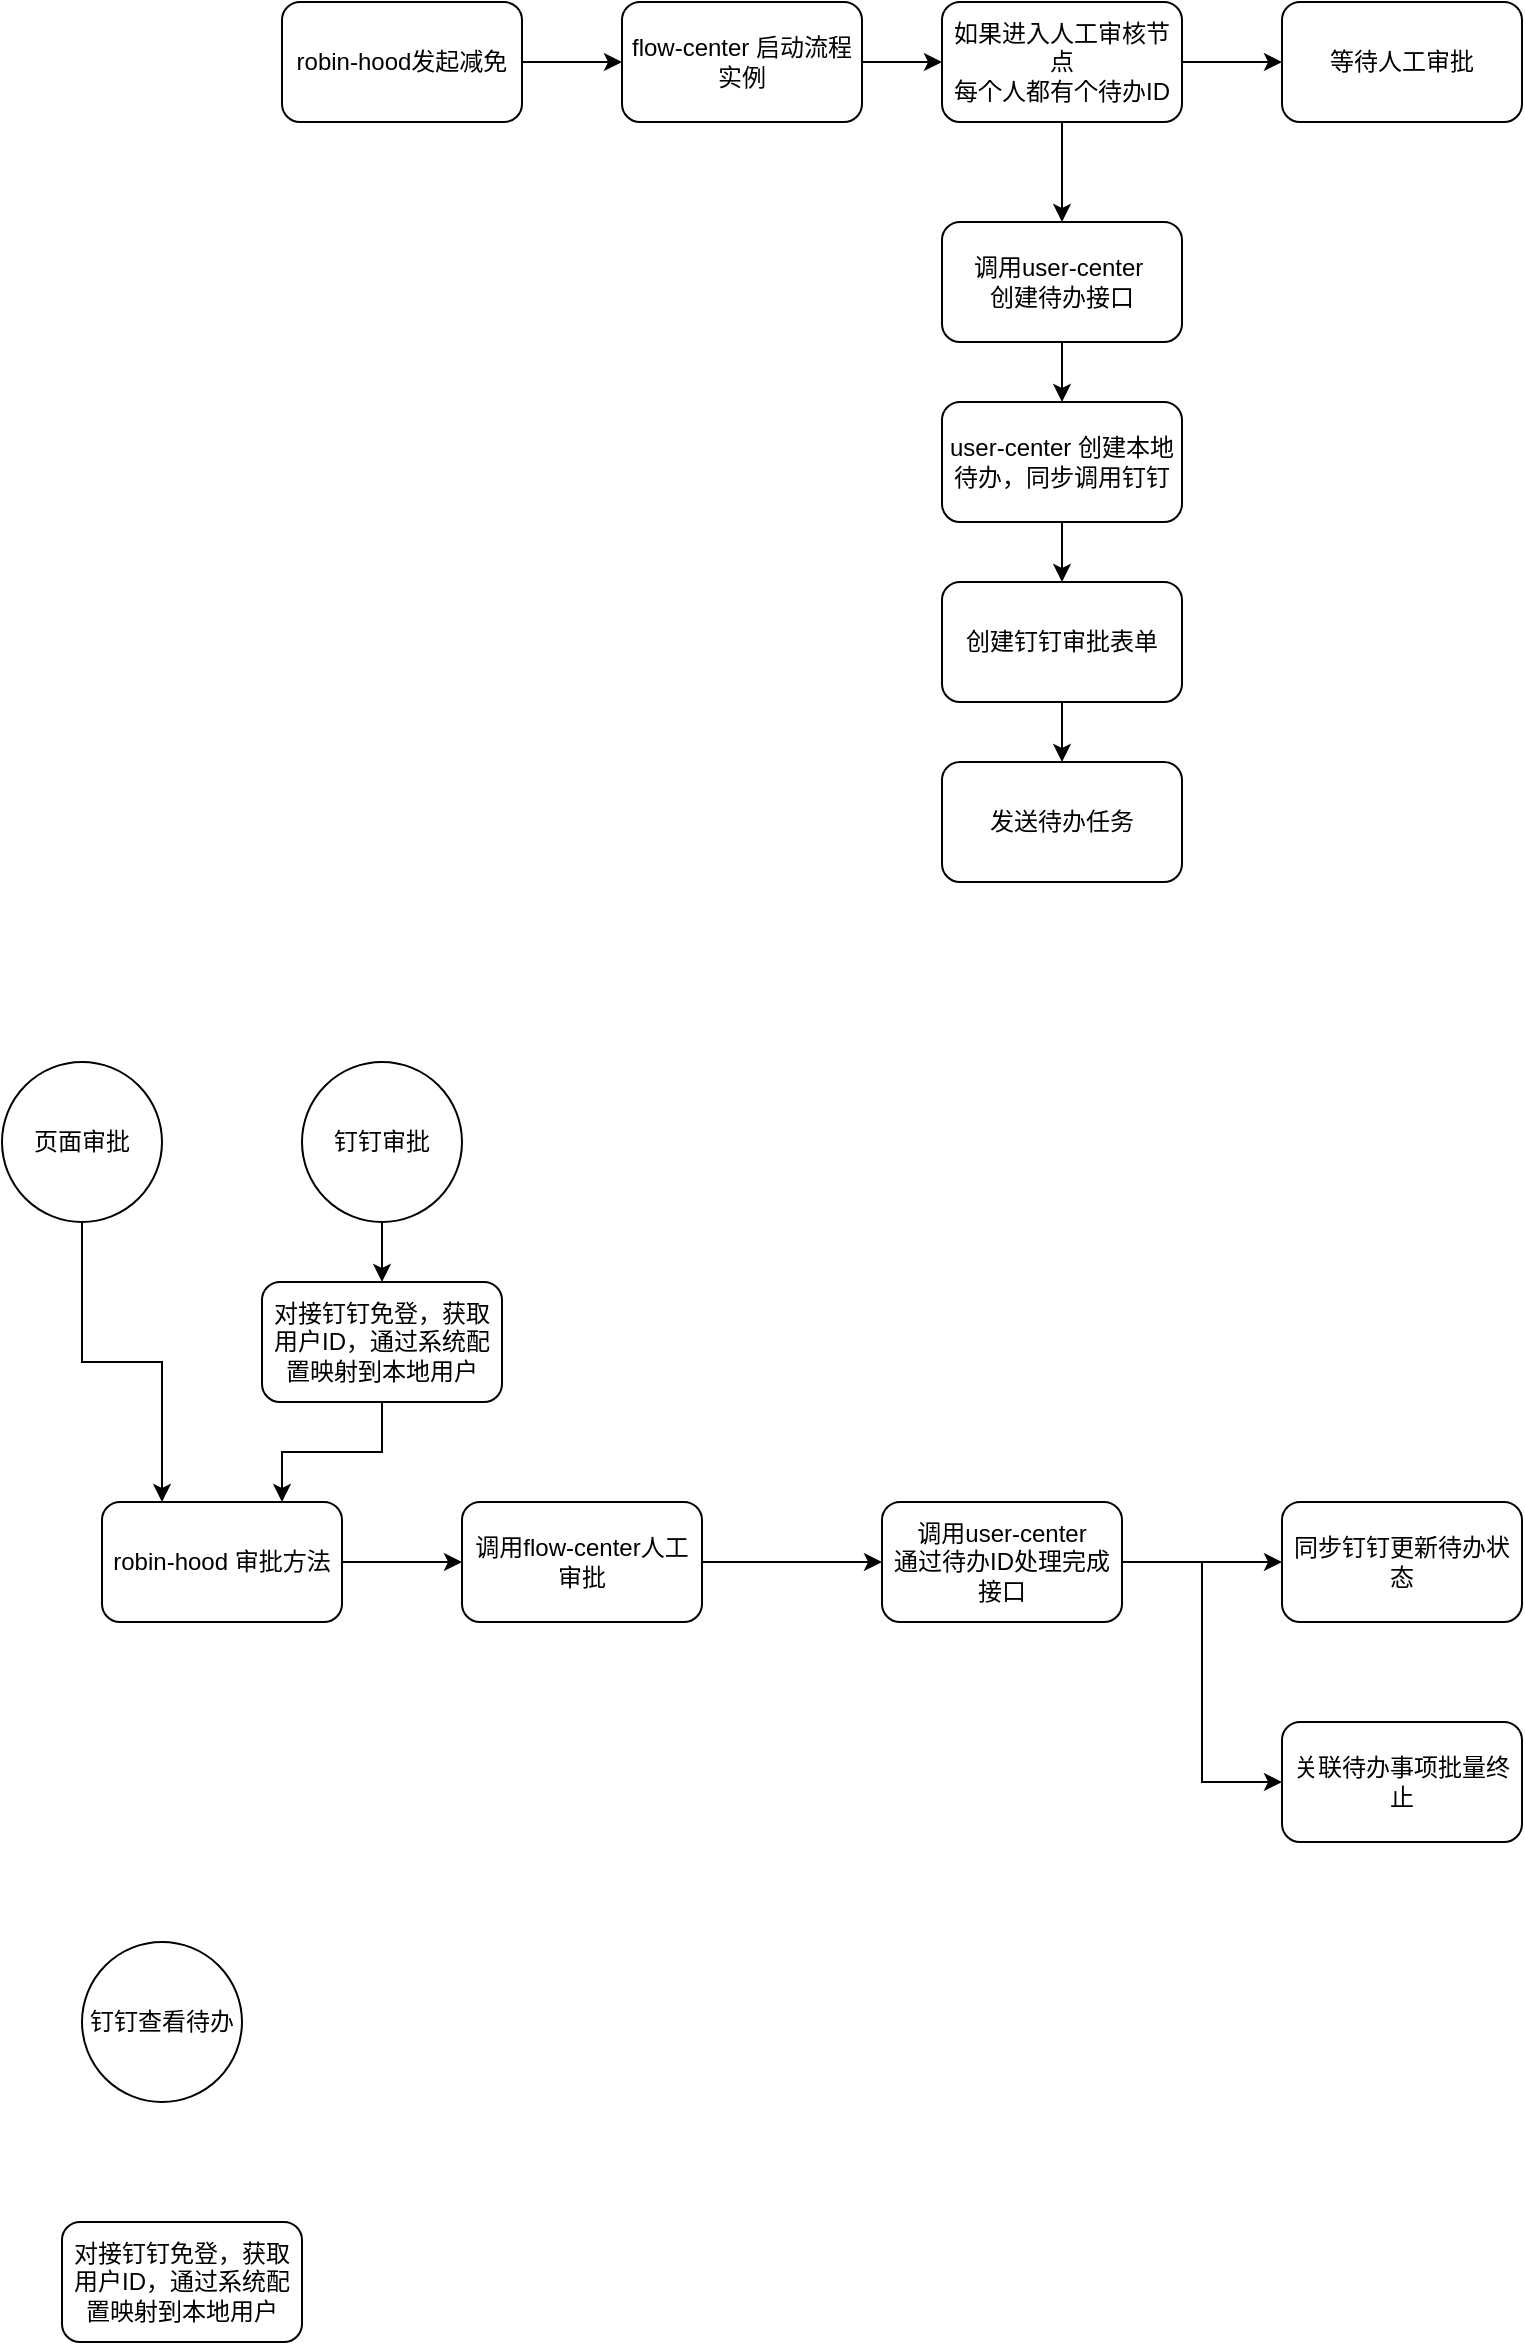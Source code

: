 <mxfile version="17.4.3" type="github">
  <diagram id="V66LFyJMfqvD_itr0hJN" name="Page-1">
    <mxGraphModel dx="897" dy="589" grid="1" gridSize="10" guides="1" tooltips="1" connect="1" arrows="1" fold="1" page="1" pageScale="1" pageWidth="827" pageHeight="1169" math="0" shadow="0">
      <root>
        <mxCell id="0" />
        <mxCell id="1" parent="0" />
        <mxCell id="jmDJpXwEOt9g27hDiZsJ-4" value="" style="edgeStyle=orthogonalEdgeStyle;rounded=0;orthogonalLoop=1;jettySize=auto;html=1;" edge="1" parent="1" source="jmDJpXwEOt9g27hDiZsJ-2" target="jmDJpXwEOt9g27hDiZsJ-3">
          <mxGeometry relative="1" as="geometry" />
        </mxCell>
        <mxCell id="jmDJpXwEOt9g27hDiZsJ-2" value="&lt;span&gt;robin-hood发起减免&lt;/span&gt;" style="rounded=1;whiteSpace=wrap;html=1;" vertex="1" parent="1">
          <mxGeometry x="180" y="60" width="120" height="60" as="geometry" />
        </mxCell>
        <mxCell id="jmDJpXwEOt9g27hDiZsJ-6" value="" style="edgeStyle=orthogonalEdgeStyle;rounded=0;orthogonalLoop=1;jettySize=auto;html=1;" edge="1" parent="1" source="jmDJpXwEOt9g27hDiZsJ-3" target="jmDJpXwEOt9g27hDiZsJ-5">
          <mxGeometry relative="1" as="geometry" />
        </mxCell>
        <mxCell id="jmDJpXwEOt9g27hDiZsJ-3" value="flow-center 启动流程实例" style="rounded=1;whiteSpace=wrap;html=1;" vertex="1" parent="1">
          <mxGeometry x="350" y="60" width="120" height="60" as="geometry" />
        </mxCell>
        <mxCell id="jmDJpXwEOt9g27hDiZsJ-8" value="" style="edgeStyle=orthogonalEdgeStyle;rounded=0;orthogonalLoop=1;jettySize=auto;html=1;" edge="1" parent="1" source="jmDJpXwEOt9g27hDiZsJ-5" target="jmDJpXwEOt9g27hDiZsJ-7">
          <mxGeometry relative="1" as="geometry" />
        </mxCell>
        <mxCell id="jmDJpXwEOt9g27hDiZsJ-16" value="" style="edgeStyle=orthogonalEdgeStyle;rounded=0;orthogonalLoop=1;jettySize=auto;html=1;fontFamily=Helvetica;fontSize=12;fontColor=default;" edge="1" parent="1" source="jmDJpXwEOt9g27hDiZsJ-5" target="jmDJpXwEOt9g27hDiZsJ-15">
          <mxGeometry relative="1" as="geometry" />
        </mxCell>
        <mxCell id="jmDJpXwEOt9g27hDiZsJ-5" value="如果进入人工审核节点&lt;br&gt;每个人都有个待办ID" style="rounded=1;whiteSpace=wrap;html=1;" vertex="1" parent="1">
          <mxGeometry x="510" y="60" width="120" height="60" as="geometry" />
        </mxCell>
        <mxCell id="jmDJpXwEOt9g27hDiZsJ-10" value="" style="edgeStyle=orthogonalEdgeStyle;rounded=0;orthogonalLoop=1;jettySize=auto;html=1;" edge="1" parent="1" source="jmDJpXwEOt9g27hDiZsJ-7" target="jmDJpXwEOt9g27hDiZsJ-9">
          <mxGeometry relative="1" as="geometry" />
        </mxCell>
        <mxCell id="jmDJpXwEOt9g27hDiZsJ-7" value="调用user-center&amp;nbsp;&lt;br&gt;创建待办接口" style="rounded=1;whiteSpace=wrap;html=1;" vertex="1" parent="1">
          <mxGeometry x="510" y="170" width="120" height="60" as="geometry" />
        </mxCell>
        <mxCell id="jmDJpXwEOt9g27hDiZsJ-12" value="" style="edgeStyle=orthogonalEdgeStyle;rounded=0;orthogonalLoop=1;jettySize=auto;html=1;fontFamily=Helvetica;fontSize=12;fontColor=default;" edge="1" parent="1" source="jmDJpXwEOt9g27hDiZsJ-9" target="jmDJpXwEOt9g27hDiZsJ-11">
          <mxGeometry relative="1" as="geometry" />
        </mxCell>
        <mxCell id="jmDJpXwEOt9g27hDiZsJ-9" value="user-center 创建本地待办，同步调用钉钉" style="rounded=1;whiteSpace=wrap;html=1;" vertex="1" parent="1">
          <mxGeometry x="510" y="260" width="120" height="60" as="geometry" />
        </mxCell>
        <mxCell id="jmDJpXwEOt9g27hDiZsJ-14" value="" style="edgeStyle=orthogonalEdgeStyle;rounded=0;orthogonalLoop=1;jettySize=auto;html=1;fontFamily=Helvetica;fontSize=12;fontColor=default;" edge="1" parent="1" source="jmDJpXwEOt9g27hDiZsJ-11" target="jmDJpXwEOt9g27hDiZsJ-13">
          <mxGeometry relative="1" as="geometry" />
        </mxCell>
        <mxCell id="jmDJpXwEOt9g27hDiZsJ-11" value="创建钉钉审批表单" style="rounded=1;whiteSpace=wrap;html=1;" vertex="1" parent="1">
          <mxGeometry x="510" y="350" width="120" height="60" as="geometry" />
        </mxCell>
        <mxCell id="jmDJpXwEOt9g27hDiZsJ-13" value="发送待办任务" style="rounded=1;whiteSpace=wrap;html=1;fontFamily=Helvetica;fontSize=12;fontColor=default;strokeColor=default;fillColor=default;" vertex="1" parent="1">
          <mxGeometry x="510" y="440" width="120" height="60" as="geometry" />
        </mxCell>
        <mxCell id="jmDJpXwEOt9g27hDiZsJ-15" value="等待人工审批" style="rounded=1;whiteSpace=wrap;html=1;fontFamily=Helvetica;fontSize=12;fontColor=default;strokeColor=default;fillColor=default;" vertex="1" parent="1">
          <mxGeometry x="680" y="60" width="120" height="60" as="geometry" />
        </mxCell>
        <mxCell id="jmDJpXwEOt9g27hDiZsJ-27" value="" style="edgeStyle=orthogonalEdgeStyle;rounded=0;orthogonalLoop=1;jettySize=auto;html=1;fontFamily=Helvetica;fontSize=12;fontColor=default;" edge="1" parent="1" source="jmDJpXwEOt9g27hDiZsJ-17" target="jmDJpXwEOt9g27hDiZsJ-26">
          <mxGeometry relative="1" as="geometry" />
        </mxCell>
        <mxCell id="jmDJpXwEOt9g27hDiZsJ-17" value="robin-hood 审批方法" style="rounded=1;whiteSpace=wrap;html=1;fontFamily=Helvetica;fontSize=12;fontColor=default;strokeColor=default;fillColor=default;" vertex="1" parent="1">
          <mxGeometry x="90" y="810" width="120" height="60" as="geometry" />
        </mxCell>
        <mxCell id="jmDJpXwEOt9g27hDiZsJ-20" style="edgeStyle=orthogonalEdgeStyle;rounded=0;orthogonalLoop=1;jettySize=auto;html=1;fontFamily=Helvetica;fontSize=12;fontColor=default;entryX=0.25;entryY=0;entryDx=0;entryDy=0;" edge="1" parent="1" source="jmDJpXwEOt9g27hDiZsJ-18" target="jmDJpXwEOt9g27hDiZsJ-17">
          <mxGeometry relative="1" as="geometry" />
        </mxCell>
        <mxCell id="jmDJpXwEOt9g27hDiZsJ-18" value="页面审批" style="ellipse;whiteSpace=wrap;html=1;aspect=fixed;rounded=1;fontFamily=Helvetica;fontSize=12;fontColor=default;strokeColor=default;fillColor=default;" vertex="1" parent="1">
          <mxGeometry x="40" y="590" width="80" height="80" as="geometry" />
        </mxCell>
        <mxCell id="jmDJpXwEOt9g27hDiZsJ-24" value="" style="edgeStyle=orthogonalEdgeStyle;rounded=0;orthogonalLoop=1;jettySize=auto;html=1;fontFamily=Helvetica;fontSize=12;fontColor=default;" edge="1" parent="1" source="jmDJpXwEOt9g27hDiZsJ-19" target="jmDJpXwEOt9g27hDiZsJ-23">
          <mxGeometry relative="1" as="geometry" />
        </mxCell>
        <mxCell id="jmDJpXwEOt9g27hDiZsJ-19" value="钉钉审批" style="ellipse;whiteSpace=wrap;html=1;aspect=fixed;rounded=1;fontFamily=Helvetica;fontSize=12;fontColor=default;strokeColor=default;fillColor=default;" vertex="1" parent="1">
          <mxGeometry x="190" y="590" width="80" height="80" as="geometry" />
        </mxCell>
        <mxCell id="jmDJpXwEOt9g27hDiZsJ-25" style="edgeStyle=orthogonalEdgeStyle;rounded=0;orthogonalLoop=1;jettySize=auto;html=1;entryX=0.75;entryY=0;entryDx=0;entryDy=0;fontFamily=Helvetica;fontSize=12;fontColor=default;" edge="1" parent="1" source="jmDJpXwEOt9g27hDiZsJ-23" target="jmDJpXwEOt9g27hDiZsJ-17">
          <mxGeometry relative="1" as="geometry" />
        </mxCell>
        <mxCell id="jmDJpXwEOt9g27hDiZsJ-23" value="对接钉钉免登，获取用户ID，通过系统配置映射到本地用户" style="rounded=1;whiteSpace=wrap;html=1;fontFamily=Helvetica;fontSize=12;fontColor=default;strokeColor=default;fillColor=default;" vertex="1" parent="1">
          <mxGeometry x="170" y="700" width="120" height="60" as="geometry" />
        </mxCell>
        <mxCell id="jmDJpXwEOt9g27hDiZsJ-29" value="" style="edgeStyle=orthogonalEdgeStyle;rounded=0;orthogonalLoop=1;jettySize=auto;html=1;fontFamily=Helvetica;fontSize=12;fontColor=default;" edge="1" parent="1" source="jmDJpXwEOt9g27hDiZsJ-26" target="jmDJpXwEOt9g27hDiZsJ-28">
          <mxGeometry relative="1" as="geometry" />
        </mxCell>
        <mxCell id="jmDJpXwEOt9g27hDiZsJ-26" value="调用flow-center人工审批" style="rounded=1;whiteSpace=wrap;html=1;fontFamily=Helvetica;fontSize=12;fontColor=default;strokeColor=default;fillColor=default;" vertex="1" parent="1">
          <mxGeometry x="270" y="810" width="120" height="60" as="geometry" />
        </mxCell>
        <mxCell id="jmDJpXwEOt9g27hDiZsJ-31" value="" style="edgeStyle=orthogonalEdgeStyle;rounded=0;orthogonalLoop=1;jettySize=auto;html=1;fontFamily=Helvetica;fontSize=12;fontColor=default;" edge="1" parent="1" source="jmDJpXwEOt9g27hDiZsJ-28" target="jmDJpXwEOt9g27hDiZsJ-30">
          <mxGeometry relative="1" as="geometry" />
        </mxCell>
        <mxCell id="jmDJpXwEOt9g27hDiZsJ-33" style="edgeStyle=orthogonalEdgeStyle;rounded=0;orthogonalLoop=1;jettySize=auto;html=1;entryX=0;entryY=0.5;entryDx=0;entryDy=0;fontFamily=Helvetica;fontSize=12;fontColor=default;" edge="1" parent="1" source="jmDJpXwEOt9g27hDiZsJ-28" target="jmDJpXwEOt9g27hDiZsJ-32">
          <mxGeometry relative="1" as="geometry" />
        </mxCell>
        <mxCell id="jmDJpXwEOt9g27hDiZsJ-28" value="调用user-center&lt;br&gt;通过待办ID处理完成接口" style="rounded=1;whiteSpace=wrap;html=1;fontFamily=Helvetica;fontSize=12;fontColor=default;strokeColor=default;fillColor=default;" vertex="1" parent="1">
          <mxGeometry x="480" y="810" width="120" height="60" as="geometry" />
        </mxCell>
        <mxCell id="jmDJpXwEOt9g27hDiZsJ-30" value="同步钉钉更新待办状态" style="rounded=1;whiteSpace=wrap;html=1;fontFamily=Helvetica;fontSize=12;fontColor=default;strokeColor=default;fillColor=default;" vertex="1" parent="1">
          <mxGeometry x="680" y="810" width="120" height="60" as="geometry" />
        </mxCell>
        <mxCell id="jmDJpXwEOt9g27hDiZsJ-32" value="关联待办事项批量终止" style="rounded=1;whiteSpace=wrap;html=1;fontFamily=Helvetica;fontSize=12;fontColor=default;strokeColor=default;fillColor=default;" vertex="1" parent="1">
          <mxGeometry x="680" y="920" width="120" height="60" as="geometry" />
        </mxCell>
        <mxCell id="jmDJpXwEOt9g27hDiZsJ-34" value="钉钉查看待办" style="ellipse;whiteSpace=wrap;html=1;aspect=fixed;rounded=1;fontFamily=Helvetica;fontSize=12;fontColor=default;strokeColor=default;fillColor=default;" vertex="1" parent="1">
          <mxGeometry x="80" y="1030" width="80" height="80" as="geometry" />
        </mxCell>
        <mxCell id="jmDJpXwEOt9g27hDiZsJ-35" value="对接钉钉免登，获取用户ID，通过系统配置映射到本地用户" style="rounded=1;whiteSpace=wrap;html=1;fontFamily=Helvetica;fontSize=12;fontColor=default;strokeColor=default;fillColor=default;" vertex="1" parent="1">
          <mxGeometry x="70" y="1170" width="120" height="60" as="geometry" />
        </mxCell>
      </root>
    </mxGraphModel>
  </diagram>
</mxfile>
